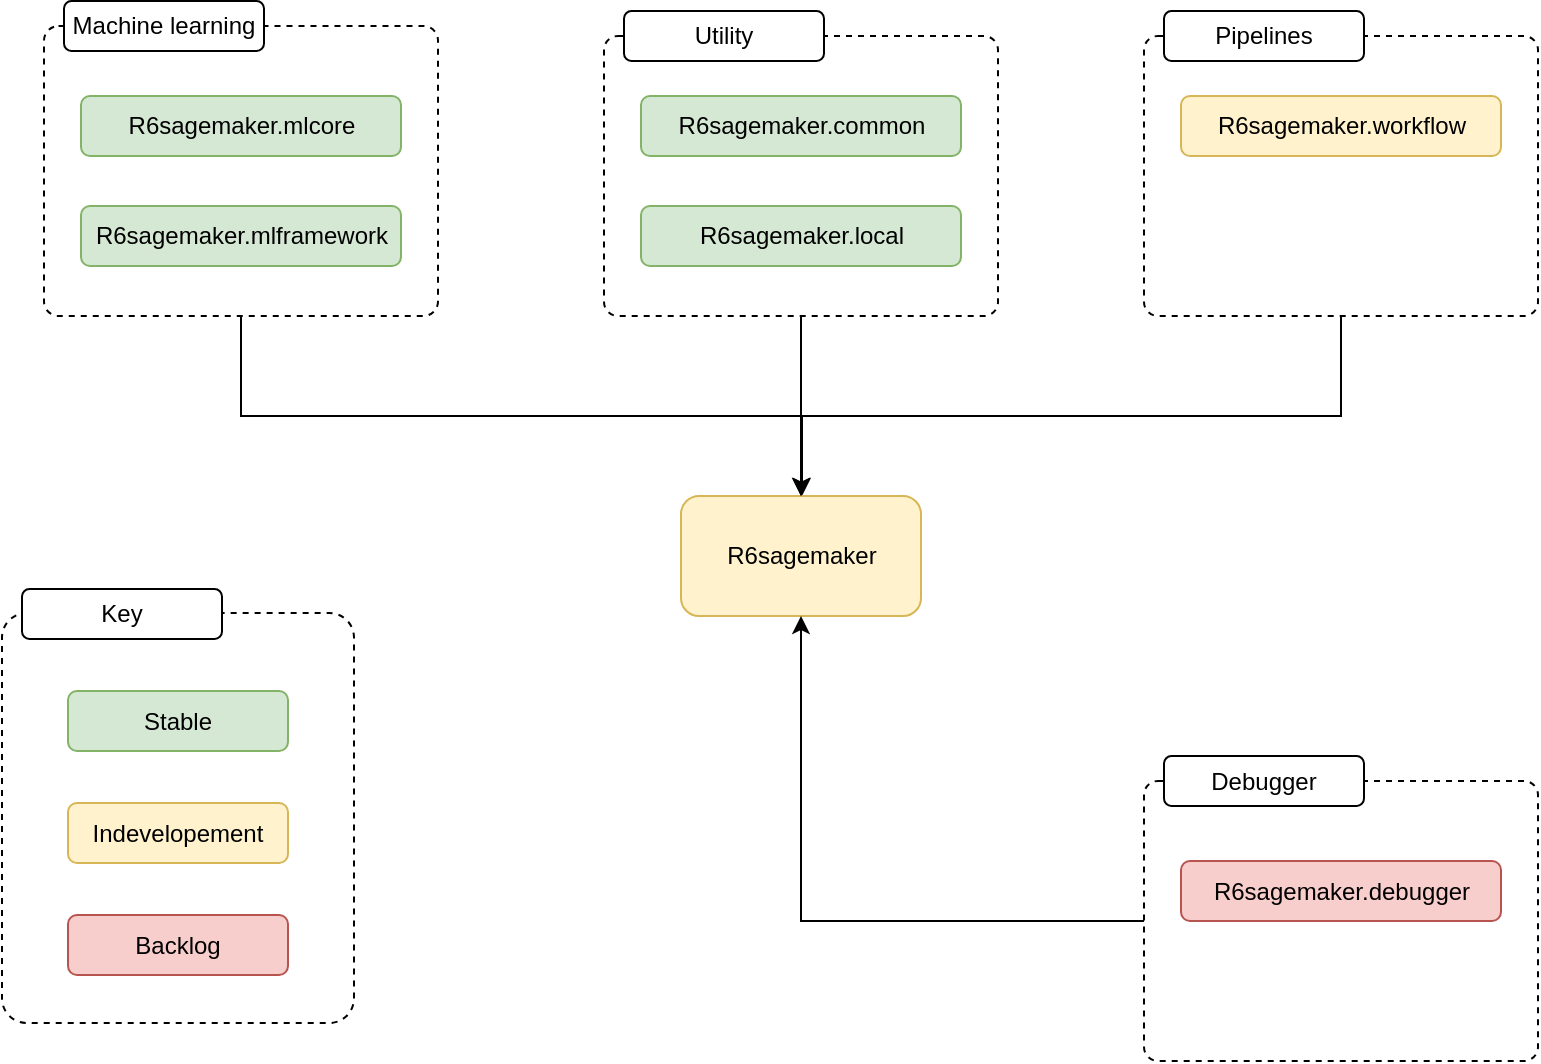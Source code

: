 <mxfile version="12.1.0" type="device" pages="1"><diagram id="OBVAEMgUAvMUlSuk25sP" name="Page-1"><mxGraphModel dx="1742" dy="1462" grid="1" gridSize="10" guides="1" tooltips="1" connect="1" arrows="1" fold="1" page="1" pageScale="1" pageWidth="827" pageHeight="1169" math="0" shadow="0"><root><mxCell id="0"/><mxCell id="1" parent="0"/><mxCell id="607IcFebS12-RAOGrPSk-26" value="" style="group" vertex="1" connectable="0" parent="1"><mxGeometry x="570" y="380" width="197" height="152.5" as="geometry"/></mxCell><mxCell id="607IcFebS12-RAOGrPSk-27" value="" style="rounded=1;whiteSpace=wrap;html=1;arcSize=5;dashed=1;" vertex="1" parent="607IcFebS12-RAOGrPSk-26"><mxGeometry y="12.5" width="197" height="140" as="geometry"/></mxCell><mxCell id="607IcFebS12-RAOGrPSk-28" value="Debugger" style="rounded=1;whiteSpace=wrap;html=1;" vertex="1" parent="607IcFebS12-RAOGrPSk-26"><mxGeometry x="10" width="100" height="25" as="geometry"/></mxCell><mxCell id="607IcFebS12-RAOGrPSk-11" value="R6sagemaker.debugger" style="rounded=1;whiteSpace=wrap;html=1;fillColor=#f8cecc;strokeColor=#b85450;" vertex="1" parent="607IcFebS12-RAOGrPSk-26"><mxGeometry x="18.5" y="52.5" width="160" height="30" as="geometry"/></mxCell><mxCell id="607IcFebS12-RAOGrPSk-25" value="" style="group;strokeColor=none;" vertex="1" connectable="0" parent="1"><mxGeometry x="570" y="7.5" width="197" height="152.5" as="geometry"/></mxCell><mxCell id="607IcFebS12-RAOGrPSk-17" value="" style="rounded=1;whiteSpace=wrap;html=1;arcSize=5;dashed=1;" vertex="1" parent="607IcFebS12-RAOGrPSk-25"><mxGeometry y="12.5" width="197" height="140" as="geometry"/></mxCell><mxCell id="607IcFebS12-RAOGrPSk-18" value="Pipelines" style="rounded=1;whiteSpace=wrap;html=1;" vertex="1" parent="607IcFebS12-RAOGrPSk-25"><mxGeometry x="10" width="100" height="25" as="geometry"/></mxCell><mxCell id="607IcFebS12-RAOGrPSk-20" value="" style="group;dashed=1;" vertex="1" connectable="0" parent="1"><mxGeometry x="20" y="2.5" width="197" height="157.5" as="geometry"/></mxCell><mxCell id="607IcFebS12-RAOGrPSk-14" value="" style="rounded=1;whiteSpace=wrap;html=1;arcSize=5;dashed=1;" vertex="1" parent="607IcFebS12-RAOGrPSk-20"><mxGeometry y="12.5" width="197" height="145" as="geometry"/></mxCell><mxCell id="607IcFebS12-RAOGrPSk-16" value="Machine learning" style="rounded=1;whiteSpace=wrap;html=1;" vertex="1" parent="607IcFebS12-RAOGrPSk-20"><mxGeometry x="10" width="100" height="25" as="geometry"/></mxCell><mxCell id="607IcFebS12-RAOGrPSk-19" value="" style="group;dashed=1;" vertex="1" connectable="0" parent="1"><mxGeometry x="300" y="7.5" width="197" height="152.5" as="geometry"/></mxCell><mxCell id="607IcFebS12-RAOGrPSk-13" value="" style="rounded=1;whiteSpace=wrap;html=1;arcSize=5;dashed=1;" vertex="1" parent="607IcFebS12-RAOGrPSk-19"><mxGeometry y="12.5" width="197" height="140" as="geometry"/></mxCell><mxCell id="607IcFebS12-RAOGrPSk-15" value="Utility" style="rounded=1;whiteSpace=wrap;html=1;" vertex="1" parent="607IcFebS12-RAOGrPSk-19"><mxGeometry x="10" width="100" height="25" as="geometry"/></mxCell><mxCell id="607IcFebS12-RAOGrPSk-23" style="edgeStyle=orthogonalEdgeStyle;rounded=0;orthogonalLoop=1;jettySize=auto;html=1;" edge="1" parent="1" source="607IcFebS12-RAOGrPSk-17" target="607IcFebS12-RAOGrPSk-1"><mxGeometry relative="1" as="geometry"><Array as="points"><mxPoint x="669" y="210"/><mxPoint x="399" y="210"/></Array></mxGeometry></mxCell><mxCell id="607IcFebS12-RAOGrPSk-1" value="R6sagemaker" style="rounded=1;whiteSpace=wrap;html=1;fillColor=#fff2cc;strokeColor=#d6b656;" vertex="1" parent="1"><mxGeometry x="338.5" y="250" width="120" height="60" as="geometry"/></mxCell><mxCell id="607IcFebS12-RAOGrPSk-2" value="R6sagemaker.common" style="rounded=1;whiteSpace=wrap;html=1;fillColor=#d5e8d4;strokeColor=#82b366;" vertex="1" parent="1"><mxGeometry x="318.5" y="50" width="160" height="30" as="geometry"/></mxCell><mxCell id="607IcFebS12-RAOGrPSk-6" value="R6sagemaker.mlcore" style="rounded=1;whiteSpace=wrap;html=1;fillColor=#d5e8d4;strokeColor=#82b366;" vertex="1" parent="1"><mxGeometry x="38.5" y="50" width="160" height="30" as="geometry"/></mxCell><mxCell id="607IcFebS12-RAOGrPSk-7" value="R6sagemaker.mlframework" style="rounded=1;whiteSpace=wrap;html=1;fillColor=#d5e8d4;strokeColor=#82b366;" vertex="1" parent="1"><mxGeometry x="38.5" y="105" width="160" height="30" as="geometry"/></mxCell><mxCell id="607IcFebS12-RAOGrPSk-8" value="R6sagemaker.local" style="rounded=1;whiteSpace=wrap;html=1;fillColor=#d5e8d4;strokeColor=#82b366;" vertex="1" parent="1"><mxGeometry x="318.5" y="105" width="160" height="30" as="geometry"/></mxCell><mxCell id="607IcFebS12-RAOGrPSk-9" value="R6sagemaker.workflow" style="rounded=1;whiteSpace=wrap;html=1;fillColor=#fff2cc;strokeColor=#d6b656;" vertex="1" parent="1"><mxGeometry x="588.5" y="50" width="160" height="30" as="geometry"/></mxCell><mxCell id="607IcFebS12-RAOGrPSk-21" value="" style="endArrow=classic;html=1;exitX=0.5;exitY=1;exitDx=0;exitDy=0;entryX=0.5;entryY=0;entryDx=0;entryDy=0;" edge="1" parent="1" source="607IcFebS12-RAOGrPSk-13" target="607IcFebS12-RAOGrPSk-1"><mxGeometry width="50" height="50" relative="1" as="geometry"><mxPoint x="20" y="490" as="sourcePoint"/><mxPoint x="70" y="440" as="targetPoint"/></mxGeometry></mxCell><mxCell id="607IcFebS12-RAOGrPSk-22" style="edgeStyle=orthogonalEdgeStyle;rounded=0;orthogonalLoop=1;jettySize=auto;html=1;entryX=0.5;entryY=0;entryDx=0;entryDy=0;" edge="1" parent="1" source="607IcFebS12-RAOGrPSk-14" target="607IcFebS12-RAOGrPSk-1"><mxGeometry relative="1" as="geometry"><Array as="points"><mxPoint x="119" y="210"/><mxPoint x="399" y="210"/></Array></mxGeometry></mxCell><mxCell id="607IcFebS12-RAOGrPSk-29" style="edgeStyle=orthogonalEdgeStyle;rounded=0;orthogonalLoop=1;jettySize=auto;html=1;entryX=0.5;entryY=1;entryDx=0;entryDy=0;" edge="1" parent="1" source="607IcFebS12-RAOGrPSk-27" target="607IcFebS12-RAOGrPSk-1"><mxGeometry relative="1" as="geometry"><Array as="points"><mxPoint x="399" y="463"/></Array></mxGeometry></mxCell><mxCell id="607IcFebS12-RAOGrPSk-35" value="" style="group" vertex="1" connectable="0" parent="1"><mxGeometry x="-1" y="296.5" width="176" height="217" as="geometry"/></mxCell><mxCell id="607IcFebS12-RAOGrPSk-30" value="" style="rounded=1;whiteSpace=wrap;html=1;dashed=1;strokeColor=#000000;arcSize=7;" vertex="1" parent="607IcFebS12-RAOGrPSk-35"><mxGeometry y="12" width="176" height="205" as="geometry"/></mxCell><mxCell id="607IcFebS12-RAOGrPSk-31" value="Stable" style="rounded=1;whiteSpace=wrap;html=1;fillColor=#d5e8d4;strokeColor=#82b366;" vertex="1" parent="607IcFebS12-RAOGrPSk-35"><mxGeometry x="33" y="51" width="110" height="30" as="geometry"/></mxCell><mxCell id="607IcFebS12-RAOGrPSk-32" value="Indevelopement" style="rounded=1;whiteSpace=wrap;html=1;fillColor=#fff2cc;strokeColor=#d6b656;" vertex="1" parent="607IcFebS12-RAOGrPSk-35"><mxGeometry x="33" y="107" width="110" height="30" as="geometry"/></mxCell><mxCell id="607IcFebS12-RAOGrPSk-33" value="Backlog" style="rounded=1;whiteSpace=wrap;html=1;fillColor=#f8cecc;strokeColor=#b85450;" vertex="1" parent="607IcFebS12-RAOGrPSk-35"><mxGeometry x="33" y="163" width="110" height="30" as="geometry"/></mxCell><mxCell id="607IcFebS12-RAOGrPSk-34" value="Key" style="rounded=1;whiteSpace=wrap;html=1;" vertex="1" parent="607IcFebS12-RAOGrPSk-35"><mxGeometry x="10" width="100" height="25" as="geometry"/></mxCell></root></mxGraphModel></diagram></mxfile>